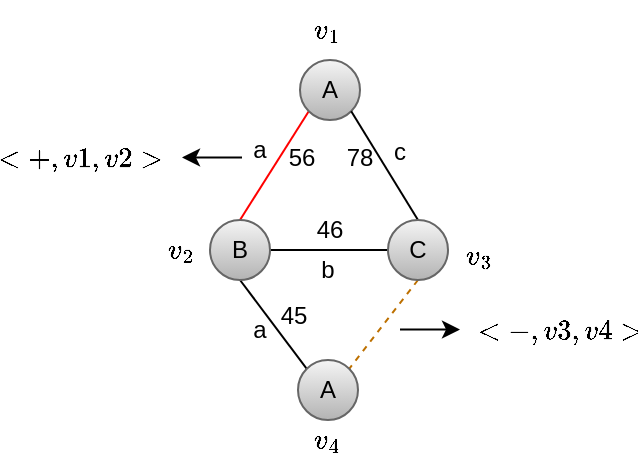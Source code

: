 <mxfile version="22.1.0" type="github">
  <diagram name="第 1 页" id="-28VQTXDqfuDYZ_im5ft">
    <mxGraphModel dx="855" dy="551" grid="0" gridSize="10" guides="1" tooltips="1" connect="1" arrows="1" fold="1" page="1" pageScale="1" pageWidth="827" pageHeight="1169" math="1" shadow="0">
      <root>
        <mxCell id="0" />
        <mxCell id="1" parent="0" />
        <mxCell id="kKyJvvk-wkLIP4CYghFR-6" style="rounded=0;orthogonalLoop=1;jettySize=auto;html=1;exitX=0;exitY=1;exitDx=0;exitDy=0;entryX=0.5;entryY=0;entryDx=0;entryDy=0;endArrow=none;endFill=0;fillColor=#e51400;strokeColor=#ff0000;" parent="1" source="kKyJvvk-wkLIP4CYghFR-1" target="kKyJvvk-wkLIP4CYghFR-2" edge="1">
          <mxGeometry relative="1" as="geometry" />
        </mxCell>
        <mxCell id="kKyJvvk-wkLIP4CYghFR-1" value="A" style="ellipse;whiteSpace=wrap;html=1;aspect=fixed;fillColor=#f5f5f5;gradientColor=#b3b3b3;strokeColor=#666666;" parent="1" vertex="1">
          <mxGeometry x="370" y="90" width="30" height="30" as="geometry" />
        </mxCell>
        <mxCell id="kKyJvvk-wkLIP4CYghFR-5" style="rounded=0;orthogonalLoop=1;jettySize=auto;html=1;exitX=1;exitY=0.5;exitDx=0;exitDy=0;entryX=0;entryY=0.5;entryDx=0;entryDy=0;endArrow=none;endFill=0;" parent="1" source="kKyJvvk-wkLIP4CYghFR-2" target="kKyJvvk-wkLIP4CYghFR-3" edge="1">
          <mxGeometry relative="1" as="geometry" />
        </mxCell>
        <mxCell id="kKyJvvk-wkLIP4CYghFR-16" style="rounded=0;orthogonalLoop=1;jettySize=auto;html=1;exitX=0.5;exitY=1;exitDx=0;exitDy=0;entryX=0;entryY=0;entryDx=0;entryDy=0;endArrow=none;endFill=0;" parent="1" source="kKyJvvk-wkLIP4CYghFR-2" target="kKyJvvk-wkLIP4CYghFR-15" edge="1">
          <mxGeometry relative="1" as="geometry" />
        </mxCell>
        <mxCell id="kKyJvvk-wkLIP4CYghFR-2" value="B" style="ellipse;whiteSpace=wrap;html=1;aspect=fixed;fillColor=#f5f5f5;gradientColor=#b3b3b3;strokeColor=#666666;" parent="1" vertex="1">
          <mxGeometry x="325" y="170" width="30" height="30" as="geometry" />
        </mxCell>
        <mxCell id="kKyJvvk-wkLIP4CYghFR-7" style="rounded=0;orthogonalLoop=1;jettySize=auto;html=1;exitX=0.5;exitY=0;exitDx=0;exitDy=0;entryX=1;entryY=1;entryDx=0;entryDy=0;endArrow=none;endFill=0;" parent="1" source="kKyJvvk-wkLIP4CYghFR-3" target="kKyJvvk-wkLIP4CYghFR-1" edge="1">
          <mxGeometry relative="1" as="geometry" />
        </mxCell>
        <mxCell id="kKyJvvk-wkLIP4CYghFR-19" style="rounded=0;orthogonalLoop=1;jettySize=auto;html=1;exitX=0.5;exitY=1;exitDx=0;exitDy=0;entryX=1;entryY=0;entryDx=0;entryDy=0;endArrow=none;endFill=0;strokeColor=#BD7000;dashed=1;fillColor=#f0a30a;" parent="1" source="kKyJvvk-wkLIP4CYghFR-3" target="kKyJvvk-wkLIP4CYghFR-15" edge="1">
          <mxGeometry relative="1" as="geometry" />
        </mxCell>
        <mxCell id="kKyJvvk-wkLIP4CYghFR-3" value="C" style="ellipse;whiteSpace=wrap;html=1;aspect=fixed;fillColor=#f5f5f5;gradientColor=#b3b3b3;strokeColor=#666666;" parent="1" vertex="1">
          <mxGeometry x="414" y="170" width="30" height="30" as="geometry" />
        </mxCell>
        <mxCell id="kKyJvvk-wkLIP4CYghFR-8" value="a" style="text;html=1;strokeColor=none;fillColor=none;align=center;verticalAlign=middle;whiteSpace=wrap;rounded=0;" parent="1" vertex="1">
          <mxGeometry x="320" y="120" width="60" height="30" as="geometry" />
        </mxCell>
        <mxCell id="kKyJvvk-wkLIP4CYghFR-9" value="b" style="text;html=1;strokeColor=none;fillColor=none;align=center;verticalAlign=middle;whiteSpace=wrap;rounded=0;" parent="1" vertex="1">
          <mxGeometry x="354" y="180" width="60" height="30" as="geometry" />
        </mxCell>
        <mxCell id="kKyJvvk-wkLIP4CYghFR-10" value="c" style="text;html=1;strokeColor=none;fillColor=none;align=center;verticalAlign=middle;whiteSpace=wrap;rounded=0;rotation=0;" parent="1" vertex="1">
          <mxGeometry x="390" y="121" width="60" height="30" as="geometry" />
        </mxCell>
        <mxCell id="kKyJvvk-wkLIP4CYghFR-11" value="56" style="text;html=1;strokeColor=none;fillColor=none;align=center;verticalAlign=middle;whiteSpace=wrap;rounded=0;" parent="1" vertex="1">
          <mxGeometry x="341" y="124" width="60" height="30" as="geometry" />
        </mxCell>
        <mxCell id="kKyJvvk-wkLIP4CYghFR-12" value="46" style="text;html=1;strokeColor=none;fillColor=none;align=center;verticalAlign=middle;whiteSpace=wrap;rounded=0;" parent="1" vertex="1">
          <mxGeometry x="355" y="160" width="60" height="30" as="geometry" />
        </mxCell>
        <mxCell id="kKyJvvk-wkLIP4CYghFR-13" value="78" style="text;html=1;strokeColor=none;fillColor=none;align=center;verticalAlign=middle;whiteSpace=wrap;rounded=0;" parent="1" vertex="1">
          <mxGeometry x="370" y="124" width="60" height="30" as="geometry" />
        </mxCell>
        <mxCell id="kKyJvvk-wkLIP4CYghFR-15" value="A" style="ellipse;whiteSpace=wrap;html=1;aspect=fixed;fillColor=#f5f5f5;gradientColor=#b3b3b3;strokeColor=#666666;" parent="1" vertex="1">
          <mxGeometry x="369" y="240" width="30" height="30" as="geometry" />
        </mxCell>
        <mxCell id="kKyJvvk-wkLIP4CYghFR-17" value="45" style="text;html=1;strokeColor=none;fillColor=none;align=center;verticalAlign=middle;whiteSpace=wrap;rounded=0;" parent="1" vertex="1">
          <mxGeometry x="337" y="203" width="60" height="30" as="geometry" />
        </mxCell>
        <mxCell id="kKyJvvk-wkLIP4CYghFR-18" value="a" style="text;html=1;strokeColor=none;fillColor=none;align=center;verticalAlign=middle;whiteSpace=wrap;rounded=0;" parent="1" vertex="1">
          <mxGeometry x="320" y="210" width="60" height="30" as="geometry" />
        </mxCell>
        <mxCell id="kKyJvvk-wkLIP4CYghFR-20" value="" style="endArrow=classic;html=1;rounded=0;" parent="1" edge="1">
          <mxGeometry width="50" height="50" relative="1" as="geometry">
            <mxPoint x="420" y="224.75" as="sourcePoint" />
            <mxPoint x="450" y="224.75" as="targetPoint" />
          </mxGeometry>
        </mxCell>
        <mxCell id="kKyJvvk-wkLIP4CYghFR-25" value="$$v_2$$" style="text;html=1;strokeColor=none;fillColor=none;align=center;verticalAlign=middle;whiteSpace=wrap;rounded=0;" parent="1" vertex="1">
          <mxGeometry x="281" y="170" width="60" height="30" as="geometry" />
        </mxCell>
        <mxCell id="kKyJvvk-wkLIP4CYghFR-26" value="$$v_3$$" style="text;html=1;strokeColor=none;fillColor=none;align=center;verticalAlign=middle;whiteSpace=wrap;rounded=0;" parent="1" vertex="1">
          <mxGeometry x="430" y="173" width="60" height="30" as="geometry" />
        </mxCell>
        <mxCell id="kKyJvvk-wkLIP4CYghFR-27" value="$$v_1$$" style="text;html=1;strokeColor=none;fillColor=none;align=center;verticalAlign=middle;whiteSpace=wrap;rounded=0;" parent="1" vertex="1">
          <mxGeometry x="354" y="60" width="60" height="30" as="geometry" />
        </mxCell>
        <mxCell id="kKyJvvk-wkLIP4CYghFR-28" value="$$v_4$$" style="text;html=1;strokeColor=none;fillColor=none;align=center;verticalAlign=middle;whiteSpace=wrap;rounded=0;" parent="1" vertex="1">
          <mxGeometry x="354" y="265" width="60" height="30" as="geometry" />
        </mxCell>
        <mxCell id="kKyJvvk-wkLIP4CYghFR-29" value="$$&amp;lt;-,v3,v4&amp;gt;$$" style="text;html=1;strokeColor=none;fillColor=none;align=center;verticalAlign=middle;whiteSpace=wrap;rounded=0;" parent="1" vertex="1">
          <mxGeometry x="470" y="210" width="60" height="30" as="geometry" />
        </mxCell>
        <mxCell id="kKyJvvk-wkLIP4CYghFR-32" value="" style="endArrow=classic;html=1;rounded=0;" parent="1" edge="1">
          <mxGeometry width="50" height="50" relative="1" as="geometry">
            <mxPoint x="341" y="138.75" as="sourcePoint" />
            <mxPoint x="311" y="138.75" as="targetPoint" />
          </mxGeometry>
        </mxCell>
        <mxCell id="kKyJvvk-wkLIP4CYghFR-33" value="$$&amp;lt;+,v1,v2&amp;gt;$$" style="text;html=1;strokeColor=none;fillColor=none;align=center;verticalAlign=middle;whiteSpace=wrap;rounded=0;" parent="1" vertex="1">
          <mxGeometry x="230" y="124" width="60" height="30" as="geometry" />
        </mxCell>
      </root>
    </mxGraphModel>
  </diagram>
</mxfile>
